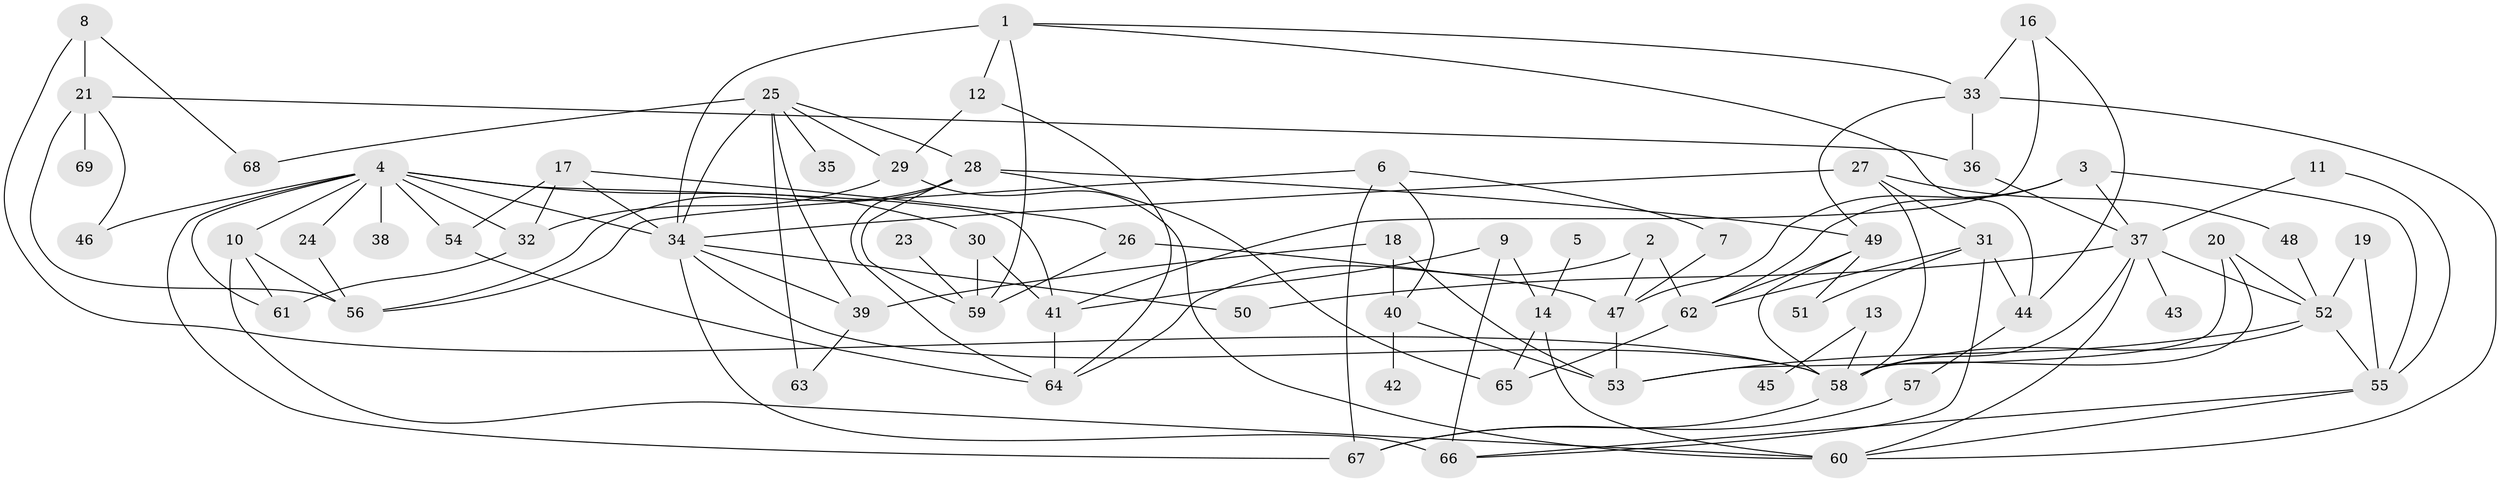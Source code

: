 // original degree distribution, {2: 0.26811594202898553, 5: 0.10144927536231885, 6: 0.021739130434782608, 4: 0.15942028985507245, 3: 0.2318840579710145, 1: 0.16666666666666666, 9: 0.014492753623188406, 7: 0.021739130434782608, 0: 0.014492753623188406}
// Generated by graph-tools (version 1.1) at 2025/00/03/09/25 03:00:42]
// undirected, 67 vertices, 126 edges
graph export_dot {
graph [start="1"]
  node [color=gray90,style=filled];
  1;
  2;
  3;
  4;
  5;
  6;
  7;
  8;
  9;
  10;
  11;
  12;
  13;
  14;
  16;
  17;
  18;
  19;
  20;
  21;
  23;
  24;
  25;
  26;
  27;
  28;
  29;
  30;
  31;
  32;
  33;
  34;
  35;
  36;
  37;
  38;
  39;
  40;
  41;
  42;
  43;
  44;
  45;
  46;
  47;
  48;
  49;
  50;
  51;
  52;
  53;
  54;
  55;
  56;
  57;
  58;
  59;
  60;
  61;
  62;
  63;
  64;
  65;
  66;
  67;
  68;
  69;
  1 -- 12 [weight=1.0];
  1 -- 33 [weight=1.0];
  1 -- 34 [weight=2.0];
  1 -- 44 [weight=1.0];
  1 -- 59 [weight=1.0];
  2 -- 47 [weight=1.0];
  2 -- 62 [weight=2.0];
  2 -- 64 [weight=1.0];
  3 -- 37 [weight=1.0];
  3 -- 47 [weight=1.0];
  3 -- 55 [weight=2.0];
  3 -- 62 [weight=1.0];
  4 -- 10 [weight=1.0];
  4 -- 24 [weight=1.0];
  4 -- 30 [weight=1.0];
  4 -- 32 [weight=1.0];
  4 -- 34 [weight=1.0];
  4 -- 38 [weight=1.0];
  4 -- 41 [weight=1.0];
  4 -- 46 [weight=1.0];
  4 -- 54 [weight=1.0];
  4 -- 61 [weight=1.0];
  4 -- 67 [weight=1.0];
  5 -- 14 [weight=1.0];
  6 -- 7 [weight=1.0];
  6 -- 40 [weight=1.0];
  6 -- 56 [weight=1.0];
  6 -- 67 [weight=1.0];
  7 -- 47 [weight=1.0];
  8 -- 21 [weight=1.0];
  8 -- 58 [weight=1.0];
  8 -- 68 [weight=1.0];
  9 -- 14 [weight=1.0];
  9 -- 41 [weight=1.0];
  9 -- 66 [weight=1.0];
  10 -- 56 [weight=1.0];
  10 -- 60 [weight=1.0];
  10 -- 61 [weight=1.0];
  11 -- 37 [weight=1.0];
  11 -- 55 [weight=1.0];
  12 -- 29 [weight=1.0];
  12 -- 64 [weight=1.0];
  13 -- 45 [weight=1.0];
  13 -- 58 [weight=1.0];
  14 -- 60 [weight=1.0];
  14 -- 65 [weight=1.0];
  16 -- 33 [weight=1.0];
  16 -- 41 [weight=1.0];
  16 -- 44 [weight=1.0];
  17 -- 26 [weight=1.0];
  17 -- 32 [weight=1.0];
  17 -- 34 [weight=1.0];
  17 -- 54 [weight=1.0];
  18 -- 39 [weight=1.0];
  18 -- 40 [weight=1.0];
  18 -- 53 [weight=2.0];
  19 -- 52 [weight=1.0];
  19 -- 55 [weight=1.0];
  20 -- 52 [weight=1.0];
  20 -- 53 [weight=1.0];
  20 -- 58 [weight=1.0];
  21 -- 36 [weight=1.0];
  21 -- 46 [weight=1.0];
  21 -- 56 [weight=1.0];
  21 -- 69 [weight=2.0];
  23 -- 59 [weight=1.0];
  24 -- 56 [weight=1.0];
  25 -- 28 [weight=1.0];
  25 -- 29 [weight=1.0];
  25 -- 34 [weight=1.0];
  25 -- 35 [weight=1.0];
  25 -- 39 [weight=1.0];
  25 -- 63 [weight=1.0];
  25 -- 68 [weight=1.0];
  26 -- 47 [weight=1.0];
  26 -- 59 [weight=1.0];
  27 -- 31 [weight=1.0];
  27 -- 34 [weight=1.0];
  27 -- 48 [weight=1.0];
  27 -- 58 [weight=1.0];
  28 -- 49 [weight=1.0];
  28 -- 56 [weight=1.0];
  28 -- 59 [weight=1.0];
  28 -- 64 [weight=1.0];
  28 -- 65 [weight=1.0];
  29 -- 32 [weight=2.0];
  29 -- 60 [weight=1.0];
  30 -- 41 [weight=1.0];
  30 -- 59 [weight=1.0];
  31 -- 44 [weight=1.0];
  31 -- 51 [weight=1.0];
  31 -- 62 [weight=1.0];
  31 -- 66 [weight=1.0];
  32 -- 61 [weight=1.0];
  33 -- 36 [weight=1.0];
  33 -- 49 [weight=1.0];
  33 -- 60 [weight=1.0];
  34 -- 39 [weight=1.0];
  34 -- 50 [weight=1.0];
  34 -- 58 [weight=2.0];
  34 -- 66 [weight=2.0];
  36 -- 37 [weight=2.0];
  37 -- 43 [weight=1.0];
  37 -- 50 [weight=1.0];
  37 -- 52 [weight=1.0];
  37 -- 58 [weight=1.0];
  37 -- 60 [weight=1.0];
  39 -- 63 [weight=1.0];
  40 -- 42 [weight=1.0];
  40 -- 53 [weight=1.0];
  41 -- 64 [weight=1.0];
  44 -- 57 [weight=1.0];
  47 -- 53 [weight=1.0];
  48 -- 52 [weight=1.0];
  49 -- 51 [weight=1.0];
  49 -- 58 [weight=1.0];
  49 -- 62 [weight=1.0];
  52 -- 53 [weight=1.0];
  52 -- 55 [weight=1.0];
  52 -- 58 [weight=1.0];
  54 -- 64 [weight=1.0];
  55 -- 60 [weight=1.0];
  55 -- 66 [weight=1.0];
  57 -- 67 [weight=1.0];
  58 -- 67 [weight=1.0];
  62 -- 65 [weight=1.0];
}
